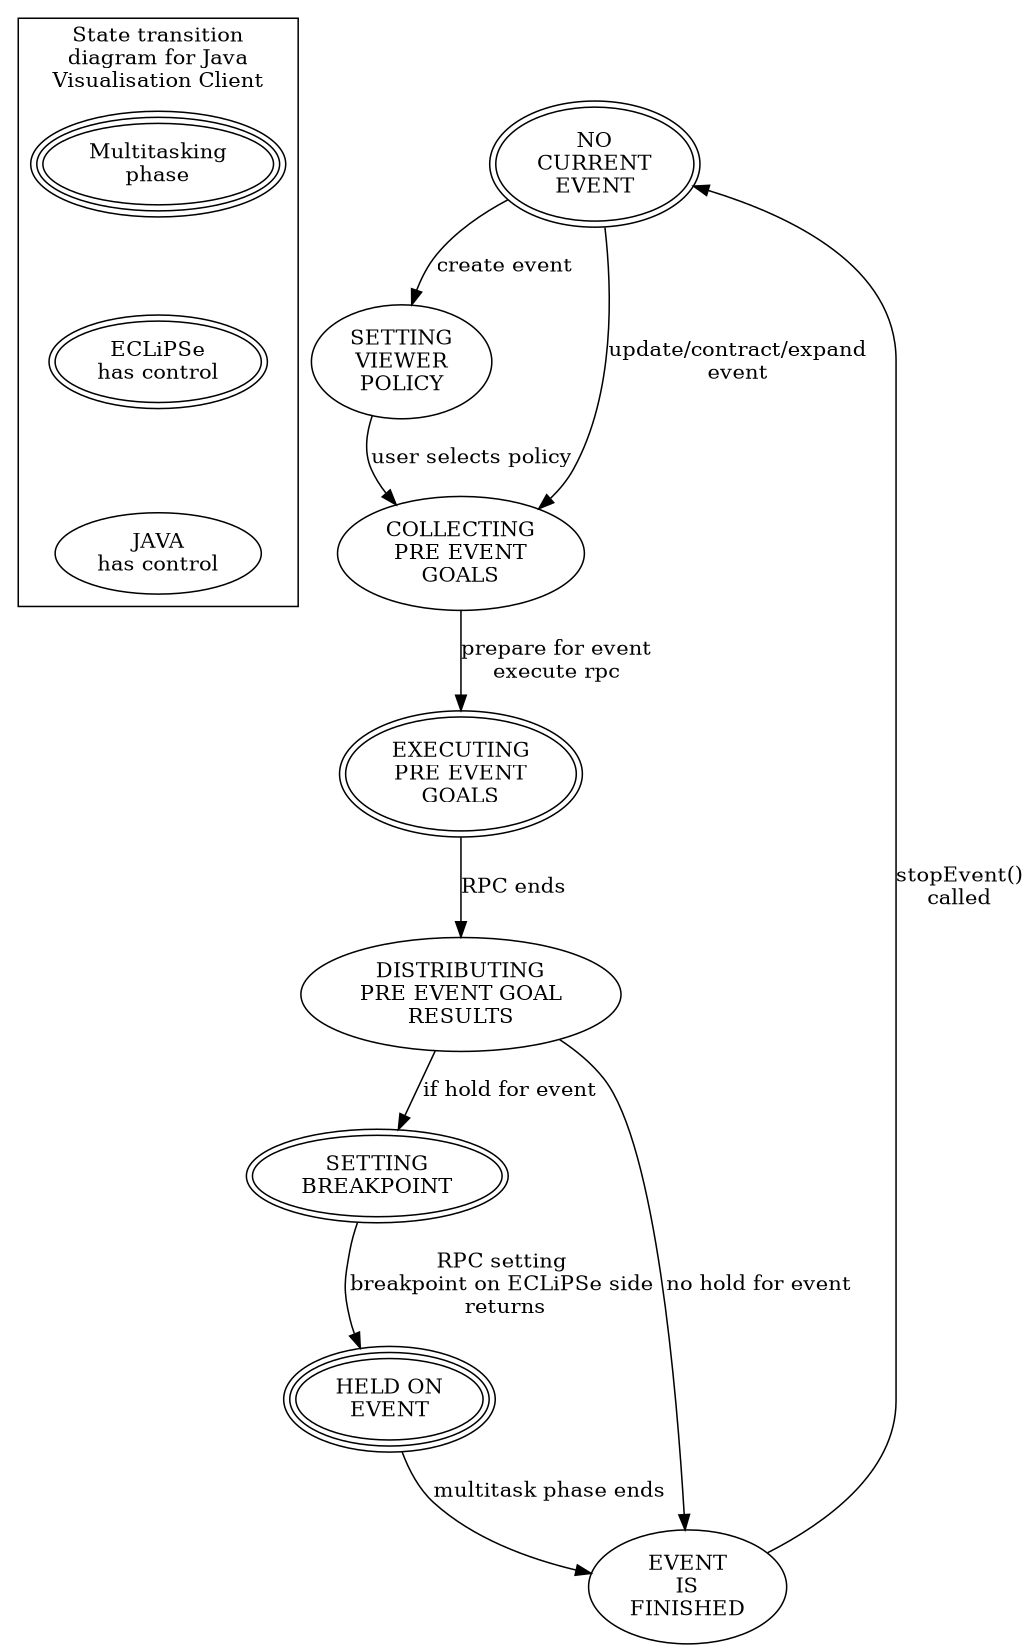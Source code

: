 // BEGIN LICENSE BLOCK
// Version: CMPL 1.1
//
// The contents of this file are subject to the Cisco-style Mozilla Public
// License Version 1.1 (the "License"); you may not use this file except
// in compliance with the License.  You may obtain a copy of the License
// at www.eclipse-clp.org/license.
// 
// Software distributed under the License is distributed on an "AS IS"
// basis, WITHOUT WARRANTY OF ANY KIND, either express or implied.  See
// the License for the specific language governing rights and limitations
// under the License. 
// 
// The Original Code is  The ECLiPSe Constraint Logic Programming System. 
// The Initial Developer of the Original Code is  Cisco Systems, Inc. 
// Portions created by the Initial Developer are
// Copyright (C) 2006 Cisco Systems, Inc.  All Rights Reserved.
// 
// Contributor(s): 
// 
// END LICENSE BLOCK

/* -------------------------------------------------------
 * See http://www.research.att.com/sw/tools/graphviz/ for
 * information about the 'dot' and 'neato' graphdrawing
 * tools.  See http://www.imagemagick.org/ for the 'convert'
 * tool.
 * To create a postscript version of this file, use the
 * command...
 *
 * dot -Tps state_transition.dot > state_transition.ps
 *
 * To create a .PNG from the postscript use the command...
 *
 * convert -density 100x100 state_transition.ps ./doc-files/VisClient-1.png
 *
 * NOTE: 'dot' can create .PNG and .GIF (and many more) files
 *       directly (by using -Tpng or -Tgif instead of -Tps)
 *       but I find the anti-aliased quality of 'convert' better.
 * -------------------------------------------------------*/
digraph vis_client_state {
        size="7.5,11";  // page size in inches (this should fit on an a4 page)

        subgraph cluster_key {
                label="State transition\ndiagram for Java\nVisualisation Client";
                key_java_control [shape="ellipse" label="JAVA\nhas control"];
                key_eclipse_control [shape="ellipse" label="ECLiPSe\nhas control" peripheries=2];
                key_multi_control [shape="ellipse" label="Multitasking\nphase" peripheries=3];
                key_multi_control -> key_eclipse_control -> key_java_control [style="invis"];
        }


        /* ----------------------------------------------
         * Define the Nodes giving the visual label
         * ----------------------------------------------*/

        subgraph eclipse_has_control {
                node [shape="ellipse" peripheries=2];
                NO_CUR_EV [label="NO\nCURRENT\nEVENT"];
                EXEC_PRE_EV_GOALS [label="EXECUTING\nPRE EVENT\nGOALS"];
                SET_BREAK [label="SETTING\nBREAKPOINT"];
                HELD_EV [label="HELD ON\nEVENT" peripheries=3];
        }

        SET_VIEW_POL [label="SETTING\nVIEWER\nPOLICY"];
        COL_PRE_EV_GOALS [label="COLLECTING\nPRE EVENT\nGOALS"];
        DIST_PRE_EV_GOAL_RES [label="DISTRIBUTING\nPRE EVENT GOAL\nRESULTS"];
        EV_IS_FIN [label="EVENT\nIS\nFINISHED"];

        /* ----------------------------------------------
         * Define the Edges giving them visual label
         * ----------------------------------------------*/

        NO_CUR_EV -> COL_PRE_EV_GOALS [label="update/contract/expand\nevent"];
        NO_CUR_EV -> SET_VIEW_POL [label="create event"];
        SET_VIEW_POL -> COL_PRE_EV_GOALS [label="user selects policy"]
        COL_PRE_EV_GOALS -> EXEC_PRE_EV_GOALS [label="prepare for event\nexecute rpc"];
        EXEC_PRE_EV_GOALS -> DIST_PRE_EV_GOAL_RES [label="RPC ends"];
        DIST_PRE_EV_GOAL_RES -> SET_BREAK [label="if hold for event"];
        DIST_PRE_EV_GOAL_RES -> EV_IS_FIN [label="no hold for event"];

        SET_BREAK -> HELD_EV [label="RPC setting\nbreakpoint on ECLiPSe side\n returns"];
        HELD_EV -> EV_IS_FIN [label="multitask phase ends"];
        EV_IS_FIN -> NO_CUR_EV [label="stopEvent()\ncalled"];
}
